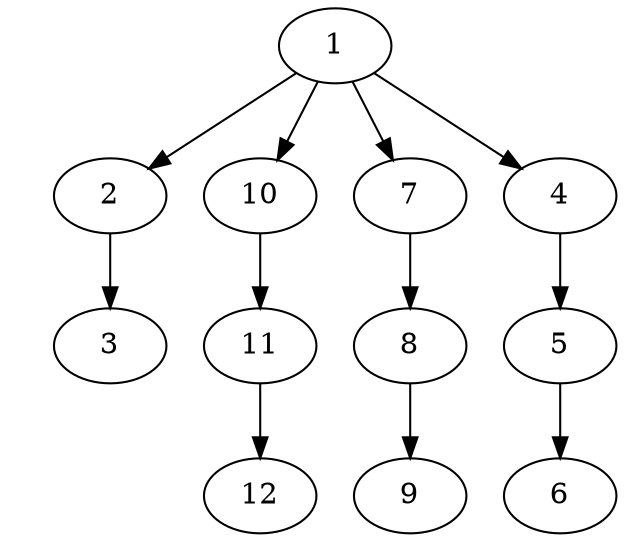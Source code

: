 digraph G0 {
	0 [label="tdg_id=0", style=invis]
	0 [label="maxI=0", style=invis]
	0 [label="maxT=14", style=invis]
	12 [MIET="5664.38", MEET="5978.41", MAET="5879.75", MAP=3]
	9 [MIET="5201.98", MEET="5491.00", MAET="5474.92"]
	6 [MIET="912.85", MEET="1286.53", MAET="1221.66"]
	3 [MIET="2907.17", MEET="3210.65", MAET="3118.63"]
	11 [MIET="3529.94", MEET="3935.34", MAET="3799.74"]
	8 [MIET="1782.86", MEET="1891.82", MAET="1853.58"]
	5 [MIET="2894.48", MEET="3179.65", MAET="3112.63"]
	2 [MIET="2358.21", MEET="2573.91", MAET="2402.34"]
	10 [MIET="5014.42", MEET="5424.82", MAET="5116.66"]
	7 [MIET="3524.38", MEET="3692.12", MAET="3564.89"]
	4 [MIET="812.84", MEET="1097.86", MAET="894.21"]
	1 [MIET="3390.82", MEET="3631.09", MAET="3625.93"]
	1 -> 2
	4 -> 5
	7 -> 8
	10 -> 11
	2 -> 3
	5 -> 6
	8 -> 9
	11 -> 12
	1 -> 4
	1 -> 7
	1 -> 10
}
